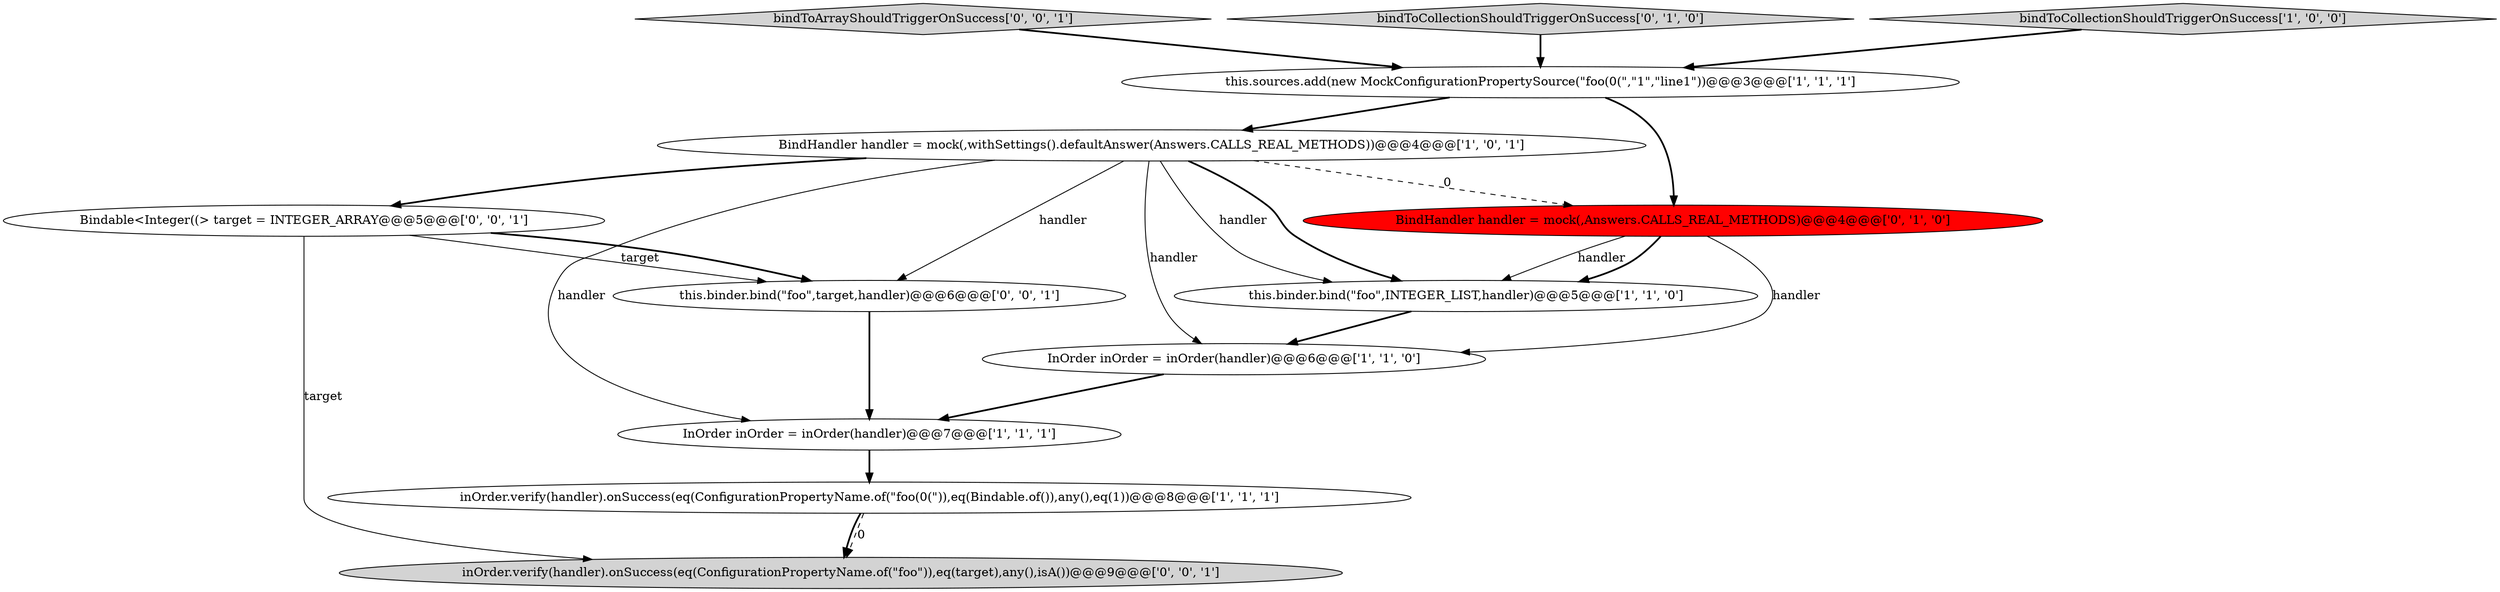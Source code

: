 digraph {
5 [style = filled, label = "BindHandler handler = mock(,withSettings().defaultAnswer(Answers.CALLS_REAL_METHODS))@@@4@@@['1', '0', '1']", fillcolor = white, shape = ellipse image = "AAA0AAABBB1BBB"];
11 [style = filled, label = "inOrder.verify(handler).onSuccess(eq(ConfigurationPropertyName.of(\"foo\")),eq(target),any(),isA())@@@9@@@['0', '0', '1']", fillcolor = lightgray, shape = ellipse image = "AAA0AAABBB3BBB"];
6 [style = filled, label = "this.binder.bind(\"foo\",INTEGER_LIST,handler)@@@5@@@['1', '1', '0']", fillcolor = white, shape = ellipse image = "AAA0AAABBB1BBB"];
12 [style = filled, label = "this.binder.bind(\"foo\",target,handler)@@@6@@@['0', '0', '1']", fillcolor = white, shape = ellipse image = "AAA0AAABBB3BBB"];
10 [style = filled, label = "bindToArrayShouldTriggerOnSuccess['0', '0', '1']", fillcolor = lightgray, shape = diamond image = "AAA0AAABBB3BBB"];
7 [style = filled, label = "bindToCollectionShouldTriggerOnSuccess['0', '1', '0']", fillcolor = lightgray, shape = diamond image = "AAA0AAABBB2BBB"];
3 [style = filled, label = "bindToCollectionShouldTriggerOnSuccess['1', '0', '0']", fillcolor = lightgray, shape = diamond image = "AAA0AAABBB1BBB"];
9 [style = filled, label = "Bindable<Integer((> target = INTEGER_ARRAY@@@5@@@['0', '0', '1']", fillcolor = white, shape = ellipse image = "AAA0AAABBB3BBB"];
2 [style = filled, label = "InOrder inOrder = inOrder(handler)@@@6@@@['1', '1', '0']", fillcolor = white, shape = ellipse image = "AAA0AAABBB1BBB"];
1 [style = filled, label = "inOrder.verify(handler).onSuccess(eq(ConfigurationPropertyName.of(\"foo(0(\")),eq(Bindable.of()),any(),eq(1))@@@8@@@['1', '1', '1']", fillcolor = white, shape = ellipse image = "AAA0AAABBB1BBB"];
8 [style = filled, label = "BindHandler handler = mock(,Answers.CALLS_REAL_METHODS)@@@4@@@['0', '1', '0']", fillcolor = red, shape = ellipse image = "AAA1AAABBB2BBB"];
4 [style = filled, label = "this.sources.add(new MockConfigurationPropertySource(\"foo(0(\",\"1\",\"line1\"))@@@3@@@['1', '1', '1']", fillcolor = white, shape = ellipse image = "AAA0AAABBB1BBB"];
0 [style = filled, label = "InOrder inOrder = inOrder(handler)@@@7@@@['1', '1', '1']", fillcolor = white, shape = ellipse image = "AAA0AAABBB1BBB"];
8->6 [style = solid, label="handler"];
5->9 [style = bold, label=""];
5->0 [style = solid, label="handler"];
5->2 [style = solid, label="handler"];
8->6 [style = bold, label=""];
7->4 [style = bold, label=""];
8->2 [style = solid, label="handler"];
5->6 [style = solid, label="handler"];
12->0 [style = bold, label=""];
3->4 [style = bold, label=""];
1->11 [style = bold, label=""];
6->2 [style = bold, label=""];
2->0 [style = bold, label=""];
5->12 [style = solid, label="handler"];
5->6 [style = bold, label=""];
1->11 [style = dashed, label="0"];
0->1 [style = bold, label=""];
10->4 [style = bold, label=""];
5->8 [style = dashed, label="0"];
4->8 [style = bold, label=""];
9->12 [style = solid, label="target"];
9->11 [style = solid, label="target"];
9->12 [style = bold, label=""];
4->5 [style = bold, label=""];
}
